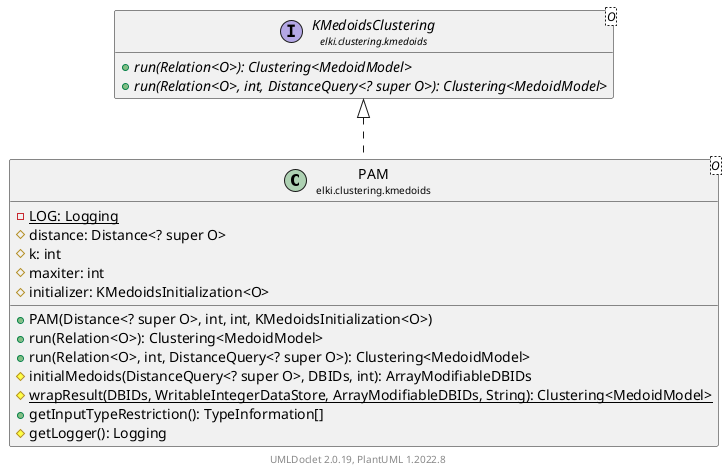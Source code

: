 @startuml
    remove .*\.(Instance|Par|Parameterizer|Factory)$
    set namespaceSeparator none
    hide empty fields
    hide empty methods

    class "<size:14>PAM\n<size:10>elki.clustering.kmedoids" as elki.clustering.kmedoids.PAM<O> [[PAM.html]] {
        {static} -LOG: Logging
        #distance: Distance<? super O>
        #k: int
        #maxiter: int
        #initializer: KMedoidsInitialization<O>
        +PAM(Distance<? super O>, int, int, KMedoidsInitialization<O>)
        +run(Relation<O>): Clustering<MedoidModel>
        +run(Relation<O>, int, DistanceQuery<? super O>): Clustering<MedoidModel>
        #initialMedoids(DistanceQuery<? super O>, DBIDs, int): ArrayModifiableDBIDs
        {static} #wrapResult(DBIDs, WritableIntegerDataStore, ArrayModifiableDBIDs, String): Clustering<MedoidModel>
        +getInputTypeRestriction(): TypeInformation[]
        #getLogger(): Logging
    }

    interface "<size:14>KMedoidsClustering\n<size:10>elki.clustering.kmedoids" as elki.clustering.kmedoids.KMedoidsClustering<O> [[KMedoidsClustering.html]] {
        {abstract} +run(Relation<O>): Clustering<MedoidModel>
        {abstract} +run(Relation<O>, int, DistanceQuery<? super O>): Clustering<MedoidModel>
    }
    class "<size:14>PAM.Instance\n<size:10>elki.clustering.kmedoids" as elki.clustering.kmedoids.PAM.Instance [[PAM.Instance.html]]
    class "<size:14>PAM.Par\n<size:10>elki.clustering.kmedoids" as elki.clustering.kmedoids.PAM.Par<O> [[PAM.Par.html]]

    elki.clustering.kmedoids.KMedoidsClustering <|.. elki.clustering.kmedoids.PAM
    elki.clustering.kmedoids.PAM +-- elki.clustering.kmedoids.PAM.Instance
    elki.clustering.kmedoids.PAM +-- elki.clustering.kmedoids.PAM.Par

    center footer UMLDoclet 2.0.19, PlantUML 1.2022.8
@enduml
